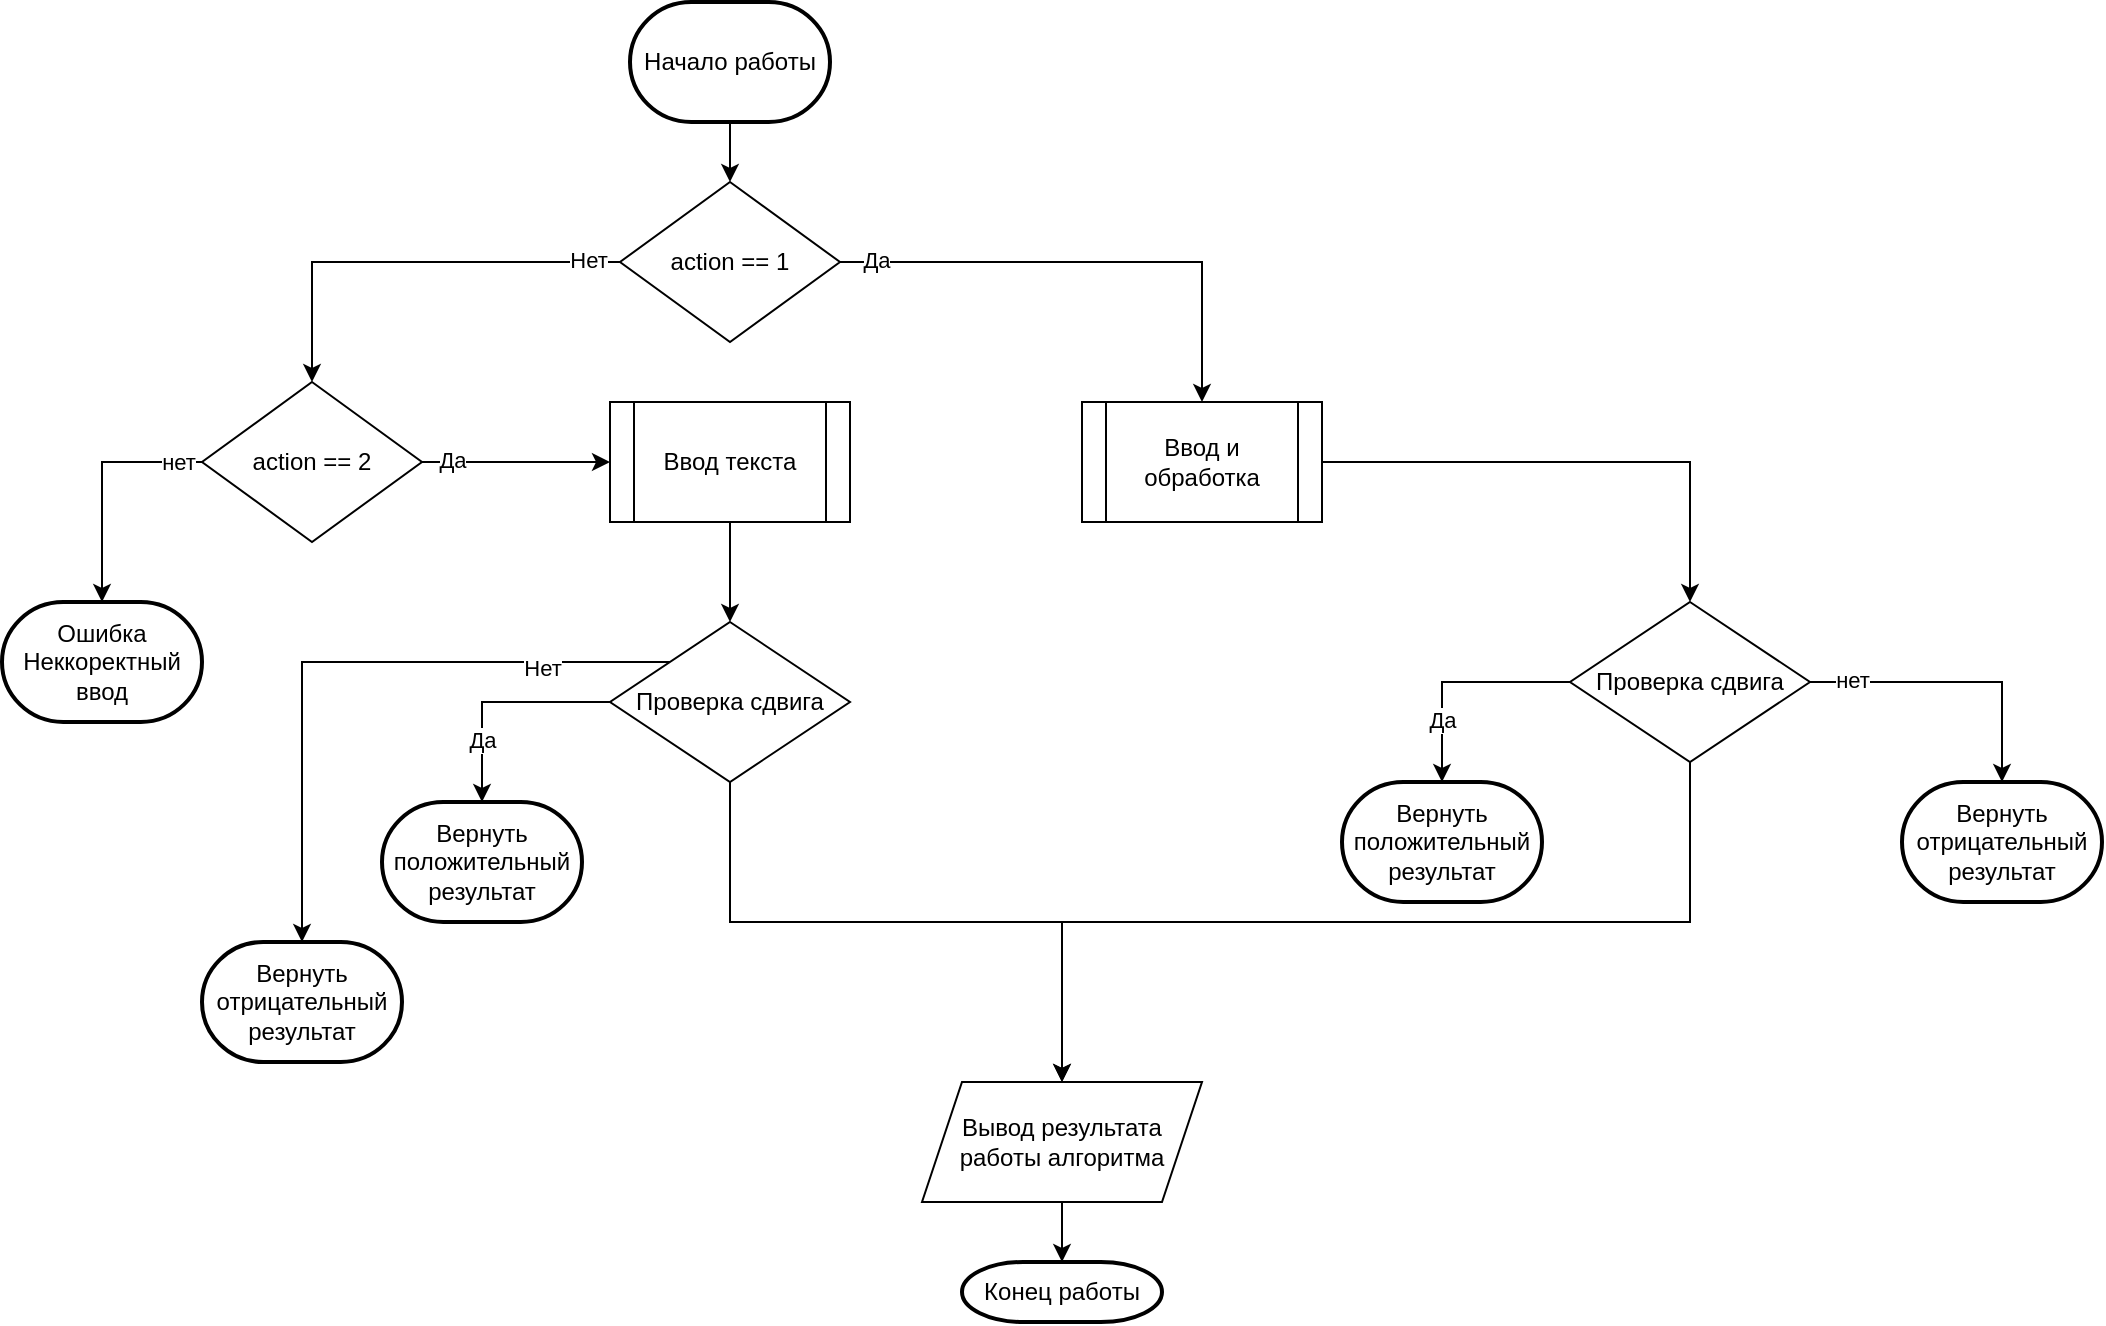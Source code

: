 <mxfile version="24.4.0" type="device">
  <diagram name="Страница — 1" id="Qr52Pwc_JzIJ7BBqwCqL">
    <mxGraphModel dx="1434" dy="854" grid="1" gridSize="10" guides="1" tooltips="1" connect="1" arrows="1" fold="1" page="1" pageScale="1" pageWidth="827" pageHeight="1169" math="0" shadow="0">
      <root>
        <mxCell id="0" />
        <mxCell id="1" parent="0" />
        <mxCell id="NLoz4sdCtZWqXGR3e3TK-3" style="edgeStyle=orthogonalEdgeStyle;rounded=0;orthogonalLoop=1;jettySize=auto;html=1;exitX=0.5;exitY=1;exitDx=0;exitDy=0;exitPerimeter=0;entryX=0.5;entryY=0;entryDx=0;entryDy=0;" edge="1" parent="1" source="NLoz4sdCtZWqXGR3e3TK-1" target="NLoz4sdCtZWqXGR3e3TK-2">
          <mxGeometry relative="1" as="geometry" />
        </mxCell>
        <mxCell id="NLoz4sdCtZWqXGR3e3TK-1" value="Начало работы" style="strokeWidth=2;html=1;shape=mxgraph.flowchart.terminator;whiteSpace=wrap;" vertex="1" parent="1">
          <mxGeometry x="364" y="10" width="100" height="60" as="geometry" />
        </mxCell>
        <mxCell id="NLoz4sdCtZWqXGR3e3TK-5" style="edgeStyle=orthogonalEdgeStyle;rounded=0;orthogonalLoop=1;jettySize=auto;html=1;exitX=0;exitY=0.5;exitDx=0;exitDy=0;entryX=0.5;entryY=0;entryDx=0;entryDy=0;" edge="1" parent="1" source="NLoz4sdCtZWqXGR3e3TK-2" target="NLoz4sdCtZWqXGR3e3TK-4">
          <mxGeometry relative="1" as="geometry" />
        </mxCell>
        <mxCell id="NLoz4sdCtZWqXGR3e3TK-6" value="Нет" style="edgeLabel;html=1;align=center;verticalAlign=middle;resizable=0;points=[];" vertex="1" connectable="0" parent="NLoz4sdCtZWqXGR3e3TK-5">
          <mxGeometry x="-0.851" y="-1" relative="1" as="geometry">
            <mxPoint as="offset" />
          </mxGeometry>
        </mxCell>
        <mxCell id="NLoz4sdCtZWqXGR3e3TK-12" style="edgeStyle=orthogonalEdgeStyle;rounded=0;orthogonalLoop=1;jettySize=auto;html=1;exitX=1;exitY=0.5;exitDx=0;exitDy=0;entryX=0.5;entryY=0;entryDx=0;entryDy=0;" edge="1" parent="1" source="NLoz4sdCtZWqXGR3e3TK-2" target="NLoz4sdCtZWqXGR3e3TK-11">
          <mxGeometry relative="1" as="geometry" />
        </mxCell>
        <mxCell id="NLoz4sdCtZWqXGR3e3TK-15" value="Да" style="edgeLabel;html=1;align=center;verticalAlign=middle;resizable=0;points=[];" vertex="1" connectable="0" parent="NLoz4sdCtZWqXGR3e3TK-12">
          <mxGeometry x="-0.857" y="1" relative="1" as="geometry">
            <mxPoint as="offset" />
          </mxGeometry>
        </mxCell>
        <mxCell id="NLoz4sdCtZWqXGR3e3TK-2" value="action == 1" style="rhombus;whiteSpace=wrap;html=1;" vertex="1" parent="1">
          <mxGeometry x="359" y="100" width="110" height="80" as="geometry" />
        </mxCell>
        <mxCell id="NLoz4sdCtZWqXGR3e3TK-8" style="edgeStyle=orthogonalEdgeStyle;rounded=0;orthogonalLoop=1;jettySize=auto;html=1;exitX=0;exitY=0.5;exitDx=0;exitDy=0;" edge="1" parent="1" source="NLoz4sdCtZWqXGR3e3TK-4" target="NLoz4sdCtZWqXGR3e3TK-7">
          <mxGeometry relative="1" as="geometry" />
        </mxCell>
        <mxCell id="NLoz4sdCtZWqXGR3e3TK-9" value="нет" style="edgeLabel;html=1;align=center;verticalAlign=middle;resizable=0;points=[];" vertex="1" connectable="0" parent="NLoz4sdCtZWqXGR3e3TK-8">
          <mxGeometry x="-0.8" relative="1" as="geometry">
            <mxPoint as="offset" />
          </mxGeometry>
        </mxCell>
        <mxCell id="NLoz4sdCtZWqXGR3e3TK-13" style="edgeStyle=orthogonalEdgeStyle;rounded=0;orthogonalLoop=1;jettySize=auto;html=1;exitX=1;exitY=0.5;exitDx=0;exitDy=0;" edge="1" parent="1" source="NLoz4sdCtZWqXGR3e3TK-4" target="NLoz4sdCtZWqXGR3e3TK-10">
          <mxGeometry relative="1" as="geometry" />
        </mxCell>
        <mxCell id="NLoz4sdCtZWqXGR3e3TK-14" value="Да" style="edgeLabel;html=1;align=center;verticalAlign=middle;resizable=0;points=[];" vertex="1" connectable="0" parent="NLoz4sdCtZWqXGR3e3TK-13">
          <mxGeometry x="-0.681" y="1" relative="1" as="geometry">
            <mxPoint as="offset" />
          </mxGeometry>
        </mxCell>
        <mxCell id="NLoz4sdCtZWqXGR3e3TK-4" value="action == 2" style="rhombus;whiteSpace=wrap;html=1;" vertex="1" parent="1">
          <mxGeometry x="150" y="200" width="110" height="80" as="geometry" />
        </mxCell>
        <mxCell id="NLoz4sdCtZWqXGR3e3TK-7" value="Ошибка Неккоректный ввод" style="strokeWidth=2;html=1;shape=mxgraph.flowchart.terminator;whiteSpace=wrap;" vertex="1" parent="1">
          <mxGeometry x="50" y="310" width="100" height="60" as="geometry" />
        </mxCell>
        <mxCell id="NLoz4sdCtZWqXGR3e3TK-24" style="edgeStyle=orthogonalEdgeStyle;rounded=0;orthogonalLoop=1;jettySize=auto;html=1;exitX=0.5;exitY=1;exitDx=0;exitDy=0;entryX=0.5;entryY=0;entryDx=0;entryDy=0;" edge="1" parent="1" source="NLoz4sdCtZWqXGR3e3TK-10" target="NLoz4sdCtZWqXGR3e3TK-16">
          <mxGeometry relative="1" as="geometry" />
        </mxCell>
        <mxCell id="NLoz4sdCtZWqXGR3e3TK-10" value="Ввод текста" style="shape=process;whiteSpace=wrap;html=1;backgroundOutline=1;" vertex="1" parent="1">
          <mxGeometry x="354" y="210" width="120" height="60" as="geometry" />
        </mxCell>
        <mxCell id="NLoz4sdCtZWqXGR3e3TK-29" style="edgeStyle=orthogonalEdgeStyle;rounded=0;orthogonalLoop=1;jettySize=auto;html=1;exitX=1;exitY=0.5;exitDx=0;exitDy=0;entryX=0.5;entryY=0;entryDx=0;entryDy=0;" edge="1" parent="1" source="NLoz4sdCtZWqXGR3e3TK-11" target="NLoz4sdCtZWqXGR3e3TK-25">
          <mxGeometry relative="1" as="geometry" />
        </mxCell>
        <mxCell id="NLoz4sdCtZWqXGR3e3TK-11" value="Ввод и обработка" style="shape=process;whiteSpace=wrap;html=1;backgroundOutline=1;" vertex="1" parent="1">
          <mxGeometry x="590" y="210" width="120" height="60" as="geometry" />
        </mxCell>
        <mxCell id="NLoz4sdCtZWqXGR3e3TK-43" style="edgeStyle=orthogonalEdgeStyle;rounded=0;orthogonalLoop=1;jettySize=auto;html=1;exitX=0.5;exitY=1;exitDx=0;exitDy=0;entryX=0.5;entryY=0;entryDx=0;entryDy=0;" edge="1" parent="1" source="NLoz4sdCtZWqXGR3e3TK-16" target="NLoz4sdCtZWqXGR3e3TK-39">
          <mxGeometry relative="1" as="geometry">
            <Array as="points">
              <mxPoint x="414" y="470" />
              <mxPoint x="580" y="470" />
            </Array>
          </mxGeometry>
        </mxCell>
        <mxCell id="NLoz4sdCtZWqXGR3e3TK-16" value="Проверка сдвига" style="rhombus;whiteSpace=wrap;html=1;" vertex="1" parent="1">
          <mxGeometry x="354" y="320" width="120" height="80" as="geometry" />
        </mxCell>
        <mxCell id="NLoz4sdCtZWqXGR3e3TK-21" value="Вернуть положительный результат" style="strokeWidth=2;html=1;shape=mxgraph.flowchart.terminator;whiteSpace=wrap;" vertex="1" parent="1">
          <mxGeometry x="240" y="410" width="100" height="60" as="geometry" />
        </mxCell>
        <mxCell id="NLoz4sdCtZWqXGR3e3TK-22" style="edgeStyle=orthogonalEdgeStyle;rounded=0;orthogonalLoop=1;jettySize=auto;html=1;exitX=0;exitY=0.5;exitDx=0;exitDy=0;entryX=0.5;entryY=0;entryDx=0;entryDy=0;entryPerimeter=0;" edge="1" parent="1" source="NLoz4sdCtZWqXGR3e3TK-16" target="NLoz4sdCtZWqXGR3e3TK-21">
          <mxGeometry relative="1" as="geometry" />
        </mxCell>
        <mxCell id="NLoz4sdCtZWqXGR3e3TK-23" value="Да" style="edgeLabel;html=1;align=center;verticalAlign=middle;resizable=0;points=[];" vertex="1" connectable="0" parent="NLoz4sdCtZWqXGR3e3TK-22">
          <mxGeometry x="0.456" relative="1" as="geometry">
            <mxPoint as="offset" />
          </mxGeometry>
        </mxCell>
        <mxCell id="NLoz4sdCtZWqXGR3e3TK-40" style="edgeStyle=orthogonalEdgeStyle;rounded=0;orthogonalLoop=1;jettySize=auto;html=1;exitX=0.5;exitY=1;exitDx=0;exitDy=0;" edge="1" parent="1" source="NLoz4sdCtZWqXGR3e3TK-25" target="NLoz4sdCtZWqXGR3e3TK-39">
          <mxGeometry relative="1" as="geometry" />
        </mxCell>
        <mxCell id="NLoz4sdCtZWqXGR3e3TK-25" value="Проверка сдвига" style="rhombus;whiteSpace=wrap;html=1;" vertex="1" parent="1">
          <mxGeometry x="834" y="310" width="120" height="80" as="geometry" />
        </mxCell>
        <mxCell id="NLoz4sdCtZWqXGR3e3TK-26" value="Вернуть положительный результат" style="strokeWidth=2;html=1;shape=mxgraph.flowchart.terminator;whiteSpace=wrap;" vertex="1" parent="1">
          <mxGeometry x="720" y="400" width="100" height="60" as="geometry" />
        </mxCell>
        <mxCell id="NLoz4sdCtZWqXGR3e3TK-27" style="edgeStyle=orthogonalEdgeStyle;rounded=0;orthogonalLoop=1;jettySize=auto;html=1;exitX=0;exitY=0.5;exitDx=0;exitDy=0;entryX=0.5;entryY=0;entryDx=0;entryDy=0;entryPerimeter=0;" edge="1" parent="1" source="NLoz4sdCtZWqXGR3e3TK-25" target="NLoz4sdCtZWqXGR3e3TK-26">
          <mxGeometry relative="1" as="geometry" />
        </mxCell>
        <mxCell id="NLoz4sdCtZWqXGR3e3TK-28" value="Да" style="edgeLabel;html=1;align=center;verticalAlign=middle;resizable=0;points=[];" vertex="1" connectable="0" parent="NLoz4sdCtZWqXGR3e3TK-27">
          <mxGeometry x="0.456" relative="1" as="geometry">
            <mxPoint as="offset" />
          </mxGeometry>
        </mxCell>
        <mxCell id="NLoz4sdCtZWqXGR3e3TK-30" value="Вернуть отрицательный результат" style="strokeWidth=2;html=1;shape=mxgraph.flowchart.terminator;whiteSpace=wrap;" vertex="1" parent="1">
          <mxGeometry x="150" y="480" width="100" height="60" as="geometry" />
        </mxCell>
        <mxCell id="NLoz4sdCtZWqXGR3e3TK-33" style="edgeStyle=orthogonalEdgeStyle;rounded=0;orthogonalLoop=1;jettySize=auto;html=1;exitX=0;exitY=0;exitDx=0;exitDy=0;entryX=0.5;entryY=0;entryDx=0;entryDy=0;entryPerimeter=0;" edge="1" parent="1" source="NLoz4sdCtZWqXGR3e3TK-16" target="NLoz4sdCtZWqXGR3e3TK-30">
          <mxGeometry relative="1" as="geometry" />
        </mxCell>
        <mxCell id="NLoz4sdCtZWqXGR3e3TK-34" value="Нет" style="edgeLabel;html=1;align=center;verticalAlign=middle;resizable=0;points=[];" vertex="1" connectable="0" parent="NLoz4sdCtZWqXGR3e3TK-33">
          <mxGeometry x="-0.605" y="3" relative="1" as="geometry">
            <mxPoint as="offset" />
          </mxGeometry>
        </mxCell>
        <mxCell id="NLoz4sdCtZWqXGR3e3TK-36" value="Вернуть отрицательный результат" style="strokeWidth=2;html=1;shape=mxgraph.flowchart.terminator;whiteSpace=wrap;" vertex="1" parent="1">
          <mxGeometry x="1000" y="400" width="100" height="60" as="geometry" />
        </mxCell>
        <mxCell id="NLoz4sdCtZWqXGR3e3TK-37" style="edgeStyle=orthogonalEdgeStyle;rounded=0;orthogonalLoop=1;jettySize=auto;html=1;exitX=1;exitY=0.5;exitDx=0;exitDy=0;entryX=0.5;entryY=0;entryDx=0;entryDy=0;entryPerimeter=0;" edge="1" parent="1" source="NLoz4sdCtZWqXGR3e3TK-25" target="NLoz4sdCtZWqXGR3e3TK-36">
          <mxGeometry relative="1" as="geometry" />
        </mxCell>
        <mxCell id="NLoz4sdCtZWqXGR3e3TK-38" value="нет" style="edgeLabel;html=1;align=center;verticalAlign=middle;resizable=0;points=[];" vertex="1" connectable="0" parent="NLoz4sdCtZWqXGR3e3TK-37">
          <mxGeometry x="-0.712" y="1" relative="1" as="geometry">
            <mxPoint as="offset" />
          </mxGeometry>
        </mxCell>
        <mxCell id="NLoz4sdCtZWqXGR3e3TK-39" value="Вывод результата работы алгоритма" style="shape=parallelogram;perimeter=parallelogramPerimeter;whiteSpace=wrap;html=1;fixedSize=1;" vertex="1" parent="1">
          <mxGeometry x="510" y="550" width="140" height="60" as="geometry" />
        </mxCell>
        <mxCell id="NLoz4sdCtZWqXGR3e3TK-44" value="Конец работы" style="strokeWidth=2;html=1;shape=mxgraph.flowchart.terminator;whiteSpace=wrap;" vertex="1" parent="1">
          <mxGeometry x="530" y="640" width="100" height="30" as="geometry" />
        </mxCell>
        <mxCell id="NLoz4sdCtZWqXGR3e3TK-45" style="edgeStyle=orthogonalEdgeStyle;rounded=0;orthogonalLoop=1;jettySize=auto;html=1;exitX=0.5;exitY=1;exitDx=0;exitDy=0;entryX=0.5;entryY=0;entryDx=0;entryDy=0;entryPerimeter=0;" edge="1" parent="1" source="NLoz4sdCtZWqXGR3e3TK-39" target="NLoz4sdCtZWqXGR3e3TK-44">
          <mxGeometry relative="1" as="geometry" />
        </mxCell>
      </root>
    </mxGraphModel>
  </diagram>
</mxfile>
